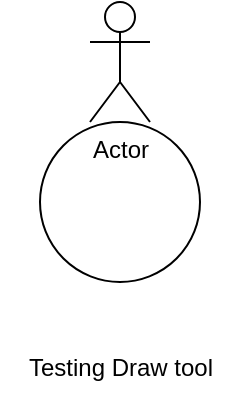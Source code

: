 <mxfile version="21.6.6" type="github">
  <diagram name="Page-1" id="vu3LYeBj3vqnn2fbJpqC">
    <mxGraphModel dx="689" dy="747" grid="1" gridSize="10" guides="1" tooltips="1" connect="1" arrows="1" fold="1" page="1" pageScale="1" pageWidth="850" pageHeight="1100" math="0" shadow="0">
      <root>
        <mxCell id="0" />
        <mxCell id="1" parent="0" />
        <mxCell id="8qrRVh0DVsqUgx0e_tg8-1" value="" style="ellipse;whiteSpace=wrap;html=1;aspect=fixed;" vertex="1" parent="1">
          <mxGeometry x="320" y="350" width="80" height="80" as="geometry" />
        </mxCell>
        <mxCell id="8qrRVh0DVsqUgx0e_tg8-2" value="Actor" style="shape=umlActor;verticalLabelPosition=bottom;verticalAlign=top;html=1;outlineConnect=0;" vertex="1" parent="1">
          <mxGeometry x="345" y="290" width="30" height="60" as="geometry" />
        </mxCell>
        <mxCell id="8qrRVh0DVsqUgx0e_tg8-3" value="Testing Draw tool" style="text;html=1;align=center;verticalAlign=middle;resizable=0;points=[];autosize=1;strokeColor=none;fillColor=none;" vertex="1" parent="1">
          <mxGeometry x="300" y="458" width="120" height="30" as="geometry" />
        </mxCell>
      </root>
    </mxGraphModel>
  </diagram>
</mxfile>
